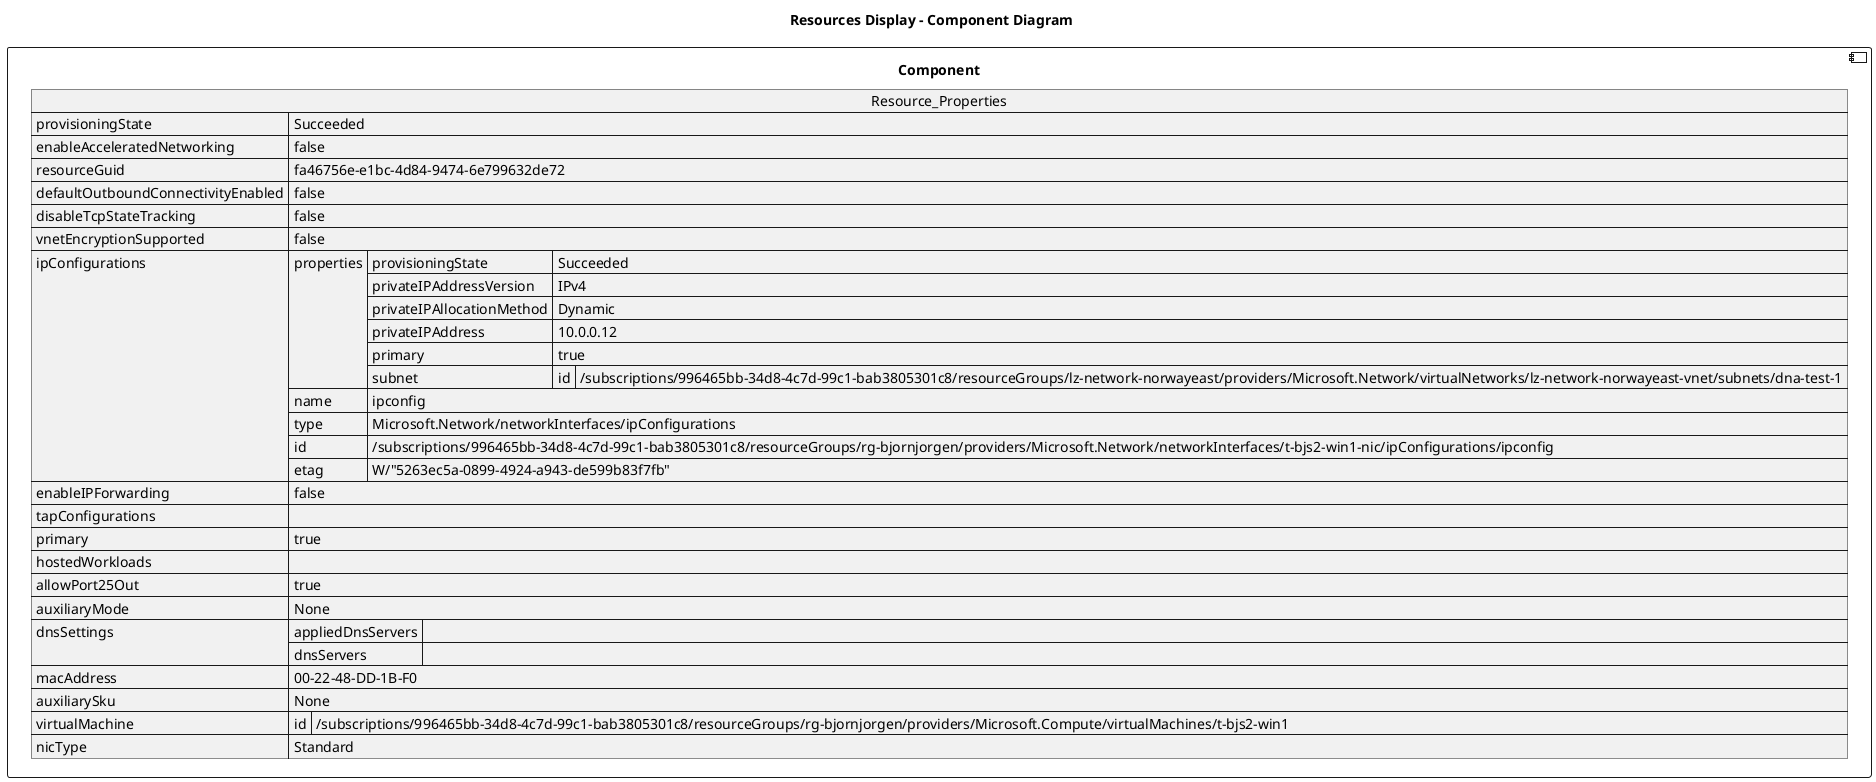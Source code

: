 @startuml

title Resources Display - Component Diagram

component Component {

json  Resource_Properties {
  "provisioningState": "Succeeded",
  "enableAcceleratedNetworking": false,
  "resourceGuid": "fa46756e-e1bc-4d84-9474-6e799632de72",
  "defaultOutboundConnectivityEnabled": false,
  "disableTcpStateTracking": false,
  "vnetEncryptionSupported": false,
  "ipConfigurations": [
    {
      "properties": {
        "provisioningState": "Succeeded",
        "privateIPAddressVersion": "IPv4",
        "privateIPAllocationMethod": "Dynamic",
        "privateIPAddress": "10.0.0.12",
        "primary": true,
        "subnet": {
          "id": "/subscriptions/996465bb-34d8-4c7d-99c1-bab3805301c8/resourceGroups/lz-network-norwayeast/providers/Microsoft.Network/virtualNetworks/lz-network-norwayeast-vnet/subnets/dna-test-1"
        }
      },
      "name": "ipconfig",
      "type": "Microsoft.Network/networkInterfaces/ipConfigurations",
      "id": "/subscriptions/996465bb-34d8-4c7d-99c1-bab3805301c8/resourceGroups/rg-bjornjorgen/providers/Microsoft.Network/networkInterfaces/t-bjs2-win1-nic/ipConfigurations/ipconfig",
      "etag": "W/\"5263ec5a-0899-4924-a943-de599b83f7fb\""
    }
  ],
  "enableIPForwarding": false,
  "tapConfigurations": [],
  "primary": true,
  "hostedWorkloads": [],
  "allowPort25Out": true,
  "auxiliaryMode": "None",
  "dnsSettings": {
    "appliedDnsServers": [],
    "dnsServers": []
  },
  "macAddress": "00-22-48-DD-1B-F0",
  "auxiliarySku": "None",
  "virtualMachine": {
    "id": "/subscriptions/996465bb-34d8-4c7d-99c1-bab3805301c8/resourceGroups/rg-bjornjorgen/providers/Microsoft.Compute/virtualMachines/t-bjs2-win1"
  },
  "nicType": "Standard"
}
}
@enduml
